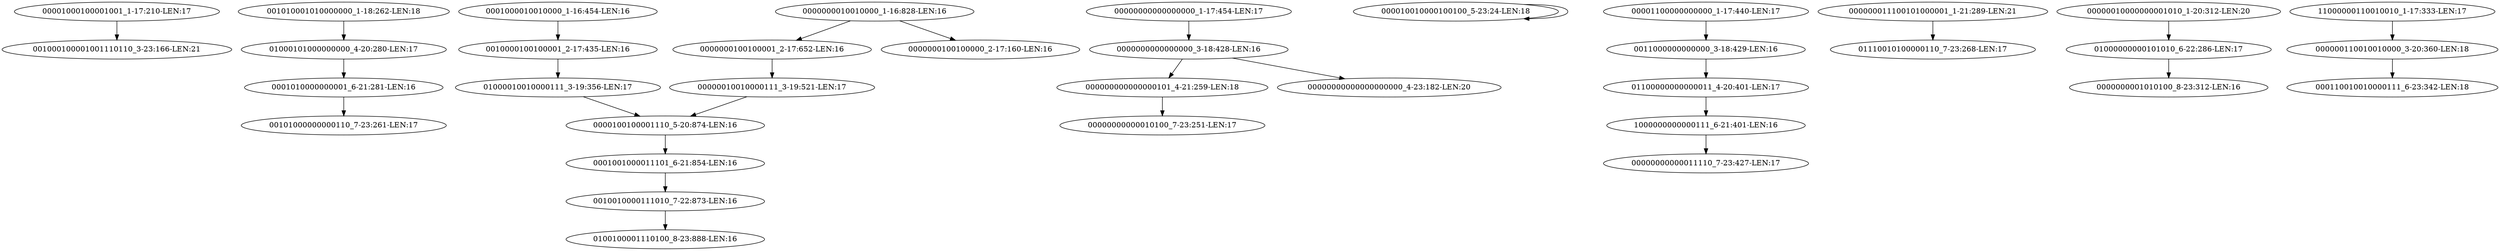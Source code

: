 digraph G {
    "00001000100001001_1-17:210-LEN:17" -> "001000100001001110110_3-23:166-LEN:21";
    "0001010000000001_6-21:281-LEN:16" -> "00101000000000110_7-23:261-LEN:17";
    "0001000010010000_1-16:454-LEN:16" -> "0010000100100001_2-17:435-LEN:16";
    "01000101000000000_4-20:280-LEN:17" -> "0001010000000001_6-21:281-LEN:16";
    "0000000000000000_3-18:428-LEN:16" -> "000000000000000101_4-21:259-LEN:18";
    "0000000000000000_3-18:428-LEN:16" -> "00000000000000000000_4-23:182-LEN:20";
    "000010010000100100_5-23:24-LEN:18" -> "000010010000100100_5-23:24-LEN:18";
    "0011000000000000_3-18:429-LEN:16" -> "01100000000000011_4-20:401-LEN:17";
    "000000000000000101_4-21:259-LEN:18" -> "00000000000010100_7-23:251-LEN:17";
    "1000000000000111_6-21:401-LEN:16" -> "00000000000011110_7-23:427-LEN:17";
    "000000011100101000001_1-21:289-LEN:21" -> "01110010100000110_7-23:268-LEN:17";
    "0010000100100001_2-17:435-LEN:16" -> "01000010010000111_3-19:356-LEN:17";
    "00000000000000000_1-17:454-LEN:17" -> "0000000000000000_3-18:428-LEN:16";
    "0000000100100001_2-17:652-LEN:16" -> "00000010010000111_3-19:521-LEN:17";
    "0000100100001110_5-20:874-LEN:16" -> "0001001000011101_6-21:854-LEN:16";
    "0000000010010000_1-16:828-LEN:16" -> "0000000100100000_2-17:160-LEN:16";
    "0000000010010000_1-16:828-LEN:16" -> "0000000100100001_2-17:652-LEN:16";
    "01100000000000011_4-20:401-LEN:17" -> "1000000000000111_6-21:401-LEN:16";
    "00000010010000111_3-19:521-LEN:17" -> "0000100100001110_5-20:874-LEN:16";
    "001010001010000000_1-18:262-LEN:18" -> "01000101000000000_4-20:280-LEN:17";
    "0001001000011101_6-21:854-LEN:16" -> "0010010000111010_7-22:873-LEN:16";
    "00000010000000001010_1-20:312-LEN:20" -> "01000000000101010_6-22:286-LEN:17";
    "11000000110010010_1-17:333-LEN:17" -> "000000110010010000_3-20:360-LEN:18";
    "0010010000111010_7-22:873-LEN:16" -> "0100100001110100_8-23:888-LEN:16";
    "000000110010010000_3-20:360-LEN:18" -> "000110010010000111_6-23:342-LEN:18";
    "01000010010000111_3-19:356-LEN:17" -> "0000100100001110_5-20:874-LEN:16";
    "01000000000101010_6-22:286-LEN:17" -> "0000000001010100_8-23:312-LEN:16";
    "00001100000000000_1-17:440-LEN:17" -> "0011000000000000_3-18:429-LEN:16";
}
